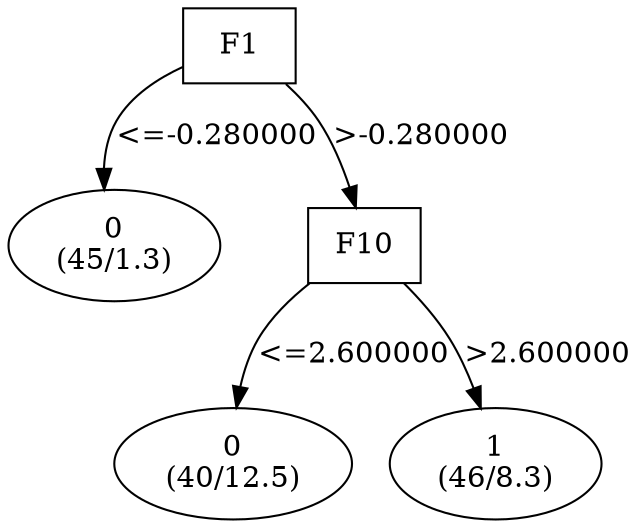 digraph YaDT {
n0 [ shape=box, label="F1\n"]
n0 -> n1 [label="<=-0.280000"]
n1 [ shape=ellipse, label="0\n(45/1.3)"]
n0 -> n2 [label=">-0.280000"]
n2 [ shape=box, label="F10\n"]
n2 -> n3 [label="<=2.600000"]
n3 [ shape=ellipse, label="0\n(40/12.5)"]
n2 -> n4 [label=">2.600000"]
n4 [ shape=ellipse, label="1\n(46/8.3)"]
}
